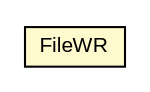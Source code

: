 #!/usr/local/bin/dot
#
# Class diagram 
# Generated by UMLGraph version R5_6 (http://www.umlgraph.org/)
#

digraph G {
	edge [fontname="arial",fontsize=10,labelfontname="arial",labelfontsize=10];
	node [fontname="arial",fontsize=10,shape=plaintext];
	nodesep=0.25;
	ranksep=0.5;
	// java_oo.io.character_stream.FileWR
	c14143 [label=<<table title="java_oo.io.character_stream.FileWR" border="0" cellborder="1" cellspacing="0" cellpadding="2" port="p" bgcolor="lemonChiffon" href="./FileWR.html">
		<tr><td><table border="0" cellspacing="0" cellpadding="1">
<tr><td align="center" balign="center"> FileWR </td></tr>
		</table></td></tr>
		</table>>, URL="./FileWR.html", fontname="arial", fontcolor="black", fontsize=10.0];
}

